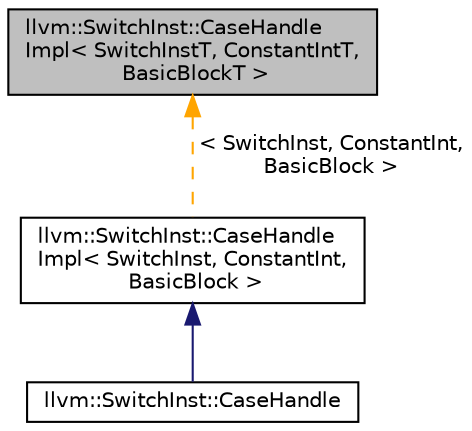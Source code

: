 digraph "llvm::SwitchInst::CaseHandleImpl&lt; SwitchInstT, ConstantIntT, BasicBlockT &gt;"
{
 // LATEX_PDF_SIZE
  bgcolor="transparent";
  edge [fontname="Helvetica",fontsize="10",labelfontname="Helvetica",labelfontsize="10"];
  node [fontname="Helvetica",fontsize="10",shape=record];
  Node1 [label="llvm::SwitchInst::CaseHandle\lImpl\< SwitchInstT, ConstantIntT,\l BasicBlockT \>",height=0.2,width=0.4,color="black", fillcolor="grey75", style="filled", fontcolor="black",tooltip="A handle to a particular switch case."];
  Node1 -> Node2 [dir="back",color="orange",fontsize="10",style="dashed",label=" \< SwitchInst, ConstantInt,\l BasicBlock \>" ,fontname="Helvetica"];
  Node2 [label="llvm::SwitchInst::CaseHandle\lImpl\< SwitchInst, ConstantInt,\l BasicBlock \>",height=0.2,width=0.4,color="black",URL="$classllvm_1_1SwitchInst_1_1CaseHandleImpl.html",tooltip=" "];
  Node2 -> Node3 [dir="back",color="midnightblue",fontsize="10",style="solid",fontname="Helvetica"];
  Node3 [label="llvm::SwitchInst::CaseHandle",height=0.2,width=0.4,color="black",URL="$classllvm_1_1SwitchInst_1_1CaseHandle.html",tooltip=" "];
}
